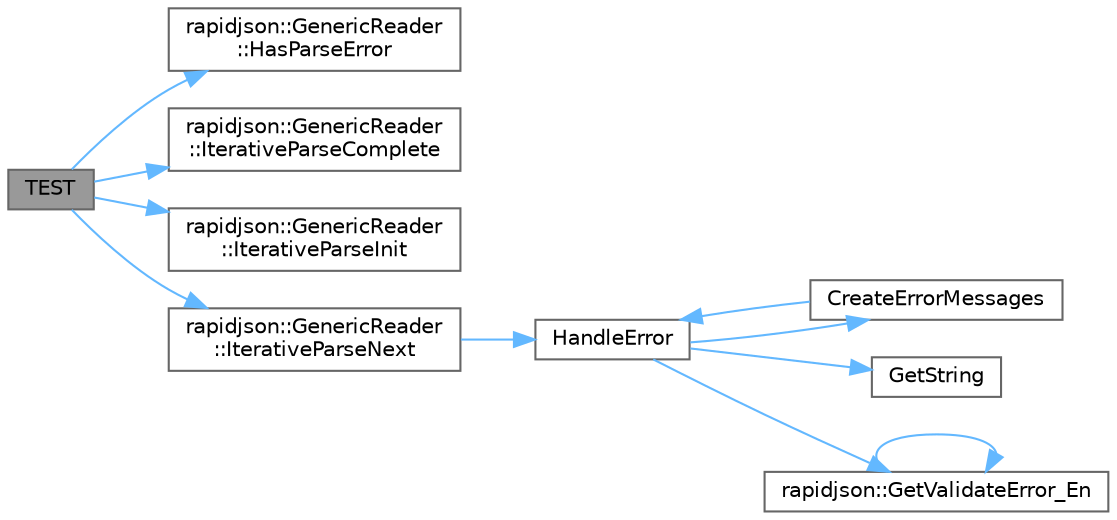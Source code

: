 digraph "TEST"
{
 // LATEX_PDF_SIZE
  bgcolor="transparent";
  edge [fontname=Helvetica,fontsize=10,labelfontname=Helvetica,labelfontsize=10];
  node [fontname=Helvetica,fontsize=10,shape=box,height=0.2,width=0.4];
  rankdir="LR";
  Node1 [id="Node000001",label="TEST",height=0.2,width=0.4,color="gray40", fillcolor="grey60", style="filled", fontcolor="black",tooltip=" "];
  Node1 -> Node2 [id="edge1_Node000001_Node000002",color="steelblue1",style="solid",tooltip=" "];
  Node2 [id="Node000002",label="rapidjson::GenericReader\l::HasParseError",height=0.2,width=0.4,color="grey40", fillcolor="white", style="filled",URL="$classrapidjson_1_1_generic_reader.html#ac42370c3497a0e2b6973110f298e3a59",tooltip="Whether a parse error has occurred in the last parsing."];
  Node1 -> Node3 [id="edge2_Node000001_Node000003",color="steelblue1",style="solid",tooltip=" "];
  Node3 [id="Node000003",label="rapidjson::GenericReader\l::IterativeParseComplete",height=0.2,width=0.4,color="grey40", fillcolor="white", style="filled",URL="$classrapidjson_1_1_generic_reader.html#a037aee35044b894d1487b42365aadc4b",tooltip="Check if token-by-token parsing JSON text is complete."];
  Node1 -> Node4 [id="edge3_Node000001_Node000004",color="steelblue1",style="solid",tooltip=" "];
  Node4 [id="Node000004",label="rapidjson::GenericReader\l::IterativeParseInit",height=0.2,width=0.4,color="grey40", fillcolor="white", style="filled",URL="$classrapidjson_1_1_generic_reader.html#a90403a2c55dadf82fd2bb9d4c66b3280",tooltip="Initialize JSON text token-by-token parsing."];
  Node1 -> Node5 [id="edge4_Node000001_Node000005",color="steelblue1",style="solid",tooltip=" "];
  Node5 [id="Node000005",label="rapidjson::GenericReader\l::IterativeParseNext",height=0.2,width=0.4,color="grey40", fillcolor="white", style="filled",URL="$classrapidjson_1_1_generic_reader.html#abac6611bec17167de50fede5cd5194ca",tooltip="Parse one token from JSON text."];
  Node5 -> Node6 [id="edge5_Node000005_Node000006",color="steelblue1",style="solid",tooltip=" "];
  Node6 [id="Node000006",label="HandleError",height=0.2,width=0.4,color="grey40", fillcolor="white", style="filled",URL="$schemavalidator_8cpp.html#a805c9aa864a618f2a4b081de6d8e1d26",tooltip=" "];
  Node6 -> Node7 [id="edge6_Node000006_Node000007",color="steelblue1",style="solid",tooltip=" "];
  Node7 [id="Node000007",label="CreateErrorMessages",height=0.2,width=0.4,color="grey40", fillcolor="white", style="filled",URL="$schemavalidator_8cpp.html#ad8bb4b09146b36d5a029b71f37b87308",tooltip=" "];
  Node7 -> Node6 [id="edge7_Node000007_Node000006",color="steelblue1",style="solid",tooltip=" "];
  Node6 -> Node8 [id="edge8_Node000006_Node000008",color="steelblue1",style="solid",tooltip=" "];
  Node8 [id="Node000008",label="GetString",height=0.2,width=0.4,color="grey40", fillcolor="white", style="filled",URL="$schemavalidator_8cpp.html#a6d90bf6105415d941d0ee014f2aa79c0",tooltip=" "];
  Node6 -> Node9 [id="edge9_Node000006_Node000009",color="steelblue1",style="solid",tooltip=" "];
  Node9 [id="Node000009",label="rapidjson::GetValidateError_En",height=0.2,width=0.4,color="grey40", fillcolor="white", style="filled",URL="$group___r_a_p_i_d_j_s_o_n___e_r_r_o_r_s.html#gadcb4ddc98c018b81cd8a22a0c3ef9db0",tooltip="Maps error code of validation into error message."];
  Node9 -> Node9 [id="edge10_Node000009_Node000009",color="steelblue1",style="solid",tooltip=" "];
}
